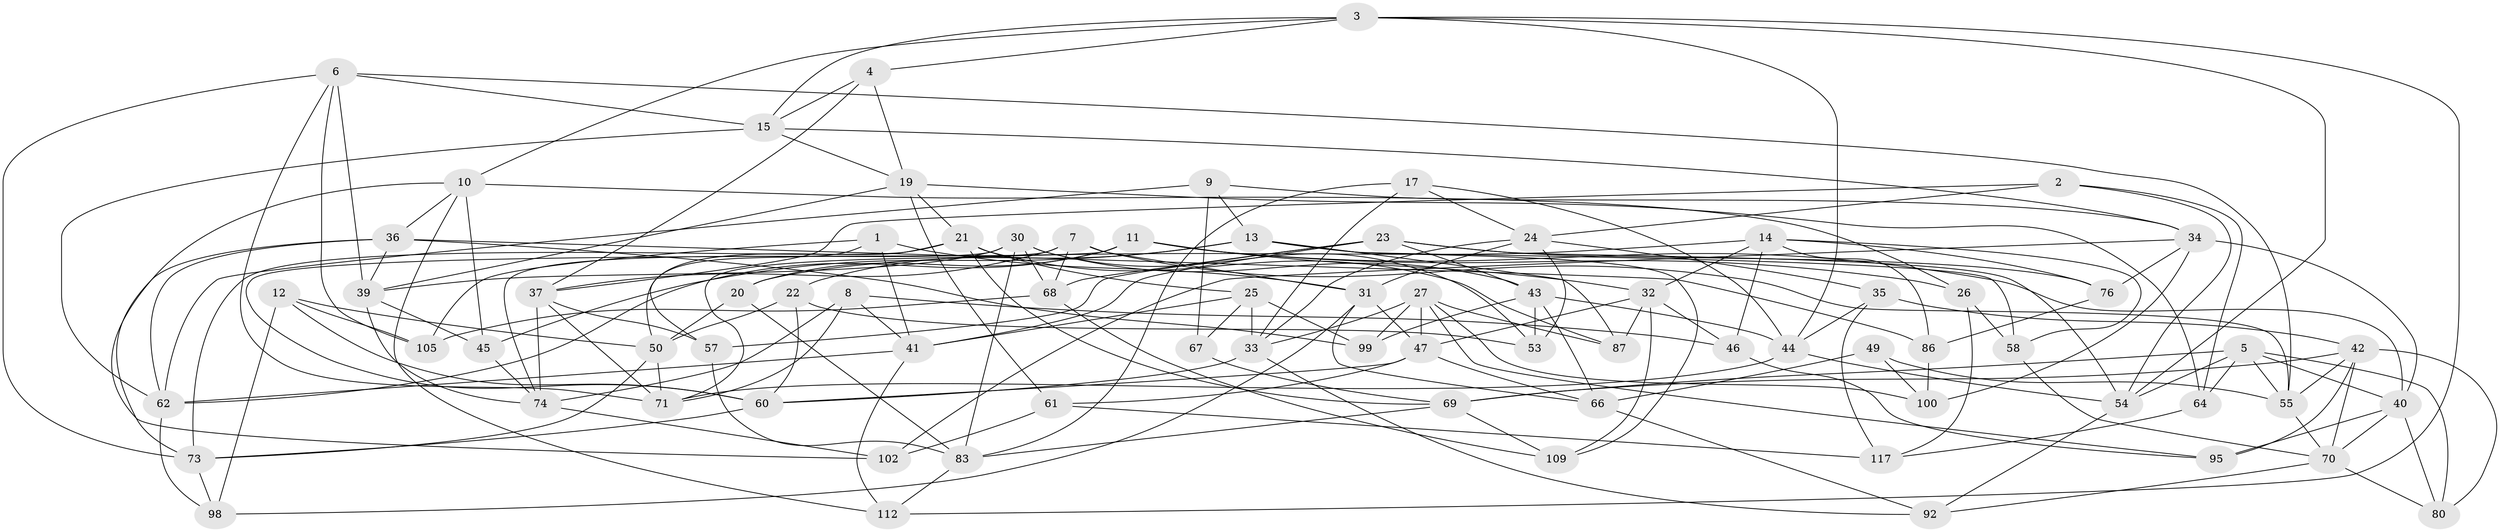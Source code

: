// Generated by graph-tools (version 1.1) at 2025/52/02/27/25 19:52:34]
// undirected, 76 vertices, 191 edges
graph export_dot {
graph [start="1"]
  node [color=gray90,style=filled];
  1;
  2;
  3 [super="+81"];
  4;
  5 [super="+48"];
  6 [super="+51"];
  7 [super="+18"];
  8;
  9;
  10 [super="+78"];
  11 [super="+115"];
  12;
  13 [super="+91"];
  14 [super="+116"];
  15 [super="+16"];
  17;
  19 [super="+82"];
  20;
  21 [super="+29"];
  22;
  23 [super="+28"];
  24 [super="+65"];
  25 [super="+114"];
  26;
  27 [super="+110"];
  30 [super="+75"];
  31 [super="+93"];
  32 [super="+38"];
  33 [super="+79"];
  34 [super="+94"];
  35;
  36 [super="+107"];
  37 [super="+59"];
  39 [super="+113"];
  40 [super="+97"];
  41 [super="+52"];
  42 [super="+63"];
  43 [super="+72"];
  44 [super="+103"];
  45;
  46;
  47 [super="+56"];
  49;
  50 [super="+106"];
  53;
  54 [super="+85"];
  55 [super="+111"];
  57;
  58;
  60 [super="+101"];
  61;
  62 [super="+118"];
  64;
  66 [super="+88"];
  67;
  68 [super="+77"];
  69 [super="+108"];
  70 [super="+96"];
  71 [super="+90"];
  73 [super="+84"];
  74 [super="+89"];
  76;
  80;
  83 [super="+104"];
  86;
  87;
  92;
  95;
  98;
  99;
  100;
  102;
  105;
  109;
  112;
  117;
  1 -- 105;
  1 -- 57;
  1 -- 31;
  1 -- 41;
  2 -- 64;
  2 -- 54;
  2 -- 37;
  2 -- 24;
  3 -- 112;
  3 -- 10;
  3 -- 4;
  3 -- 44;
  3 -- 15;
  3 -- 54;
  4 -- 15;
  4 -- 37;
  4 -- 19;
  5 -- 40;
  5 -- 80;
  5 -- 64;
  5 -- 54;
  5 -- 55;
  5 -- 69;
  6 -- 71;
  6 -- 55;
  6 -- 105;
  6 -- 73;
  6 -- 39;
  6 -- 15;
  7 -- 71;
  7 -- 31;
  7 -- 37;
  7 -- 68 [weight=2];
  7 -- 55;
  8 -- 71;
  8 -- 41;
  8 -- 46;
  8 -- 74;
  9 -- 62;
  9 -- 67;
  9 -- 34;
  9 -- 13;
  10 -- 26;
  10 -- 112;
  10 -- 45;
  10 -- 102;
  10 -- 36;
  11 -- 26;
  11 -- 32;
  11 -- 60;
  11 -- 40;
  11 -- 20;
  11 -- 62;
  12 -- 105;
  12 -- 98;
  12 -- 60;
  12 -- 50;
  13 -- 109;
  13 -- 45;
  13 -- 22;
  13 -- 58;
  13 -- 87;
  14 -- 76;
  14 -- 46;
  14 -- 86;
  14 -- 58;
  14 -- 20;
  14 -- 32;
  15 -- 34;
  15 -- 62;
  15 -- 19;
  17 -- 83;
  17 -- 24;
  17 -- 44;
  17 -- 33;
  19 -- 39;
  19 -- 64;
  19 -- 21;
  19 -- 61;
  20 -- 83;
  20 -- 50;
  21 -- 87;
  21 -- 73;
  21 -- 25;
  21 -- 50;
  21 -- 69;
  22 -- 60;
  22 -- 53;
  22 -- 50;
  23 -- 76;
  23 -- 68;
  23 -- 43;
  23 -- 57;
  23 -- 41;
  23 -- 54;
  24 -- 31;
  24 -- 35;
  24 -- 33;
  24 -- 53;
  25 -- 67 [weight=2];
  25 -- 41;
  25 -- 99;
  25 -- 33;
  26 -- 117;
  26 -- 58;
  27 -- 99;
  27 -- 87;
  27 -- 33;
  27 -- 100;
  27 -- 95;
  27 -- 47;
  30 -- 53;
  30 -- 43;
  30 -- 83;
  30 -- 74;
  30 -- 68;
  30 -- 39;
  31 -- 47;
  31 -- 98;
  31 -- 66;
  32 -- 109;
  32 -- 47;
  32 -- 46;
  32 -- 87;
  33 -- 60;
  33 -- 92;
  34 -- 40;
  34 -- 76;
  34 -- 100;
  34 -- 102;
  35 -- 117;
  35 -- 42;
  35 -- 44;
  36 -- 73;
  36 -- 62;
  36 -- 99;
  36 -- 86;
  36 -- 39;
  37 -- 57;
  37 -- 71;
  37 -- 74;
  39 -- 74;
  39 -- 45;
  40 -- 80;
  40 -- 70;
  40 -- 95;
  41 -- 62;
  41 -- 112;
  42 -- 95;
  42 -- 80;
  42 -- 70;
  42 -- 69;
  42 -- 55;
  43 -- 53;
  43 -- 99;
  43 -- 66;
  43 -- 44;
  44 -- 71;
  44 -- 54;
  45 -- 74;
  46 -- 95;
  47 -- 60;
  47 -- 61;
  47 -- 66;
  49 -- 100;
  49 -- 66 [weight=2];
  49 -- 55;
  50 -- 73;
  50 -- 71;
  54 -- 92;
  55 -- 70;
  57 -- 83;
  58 -- 70;
  60 -- 73;
  61 -- 117;
  61 -- 102;
  62 -- 98;
  64 -- 117;
  66 -- 92;
  67 -- 69;
  68 -- 105;
  68 -- 109;
  69 -- 109;
  69 -- 83;
  70 -- 92;
  70 -- 80;
  73 -- 98;
  74 -- 102;
  76 -- 86;
  83 -- 112;
  86 -- 100;
}

